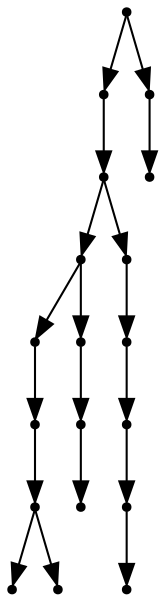 digraph {
  18 [shape=point];
  15 [shape=point];
  14 [shape=point];
  8 [shape=point];
  4 [shape=point];
  3 [shape=point];
  2 [shape=point];
  0 [shape=point];
  1 [shape=point];
  7 [shape=point];
  6 [shape=point];
  5 [shape=point];
  13 [shape=point];
  12 [shape=point];
  11 [shape=point];
  10 [shape=point];
  9 [shape=point];
  17 [shape=point];
  16 [shape=point];
18 -> 15;
15 -> 14;
14 -> 8;
8 -> 4;
4 -> 3;
3 -> 2;
2 -> 0;
2 -> 1;
8 -> 7;
7 -> 6;
6 -> 5;
14 -> 13;
13 -> 12;
12 -> 11;
11 -> 10;
10 -> 9;
18 -> 17;
17 -> 16;
}

